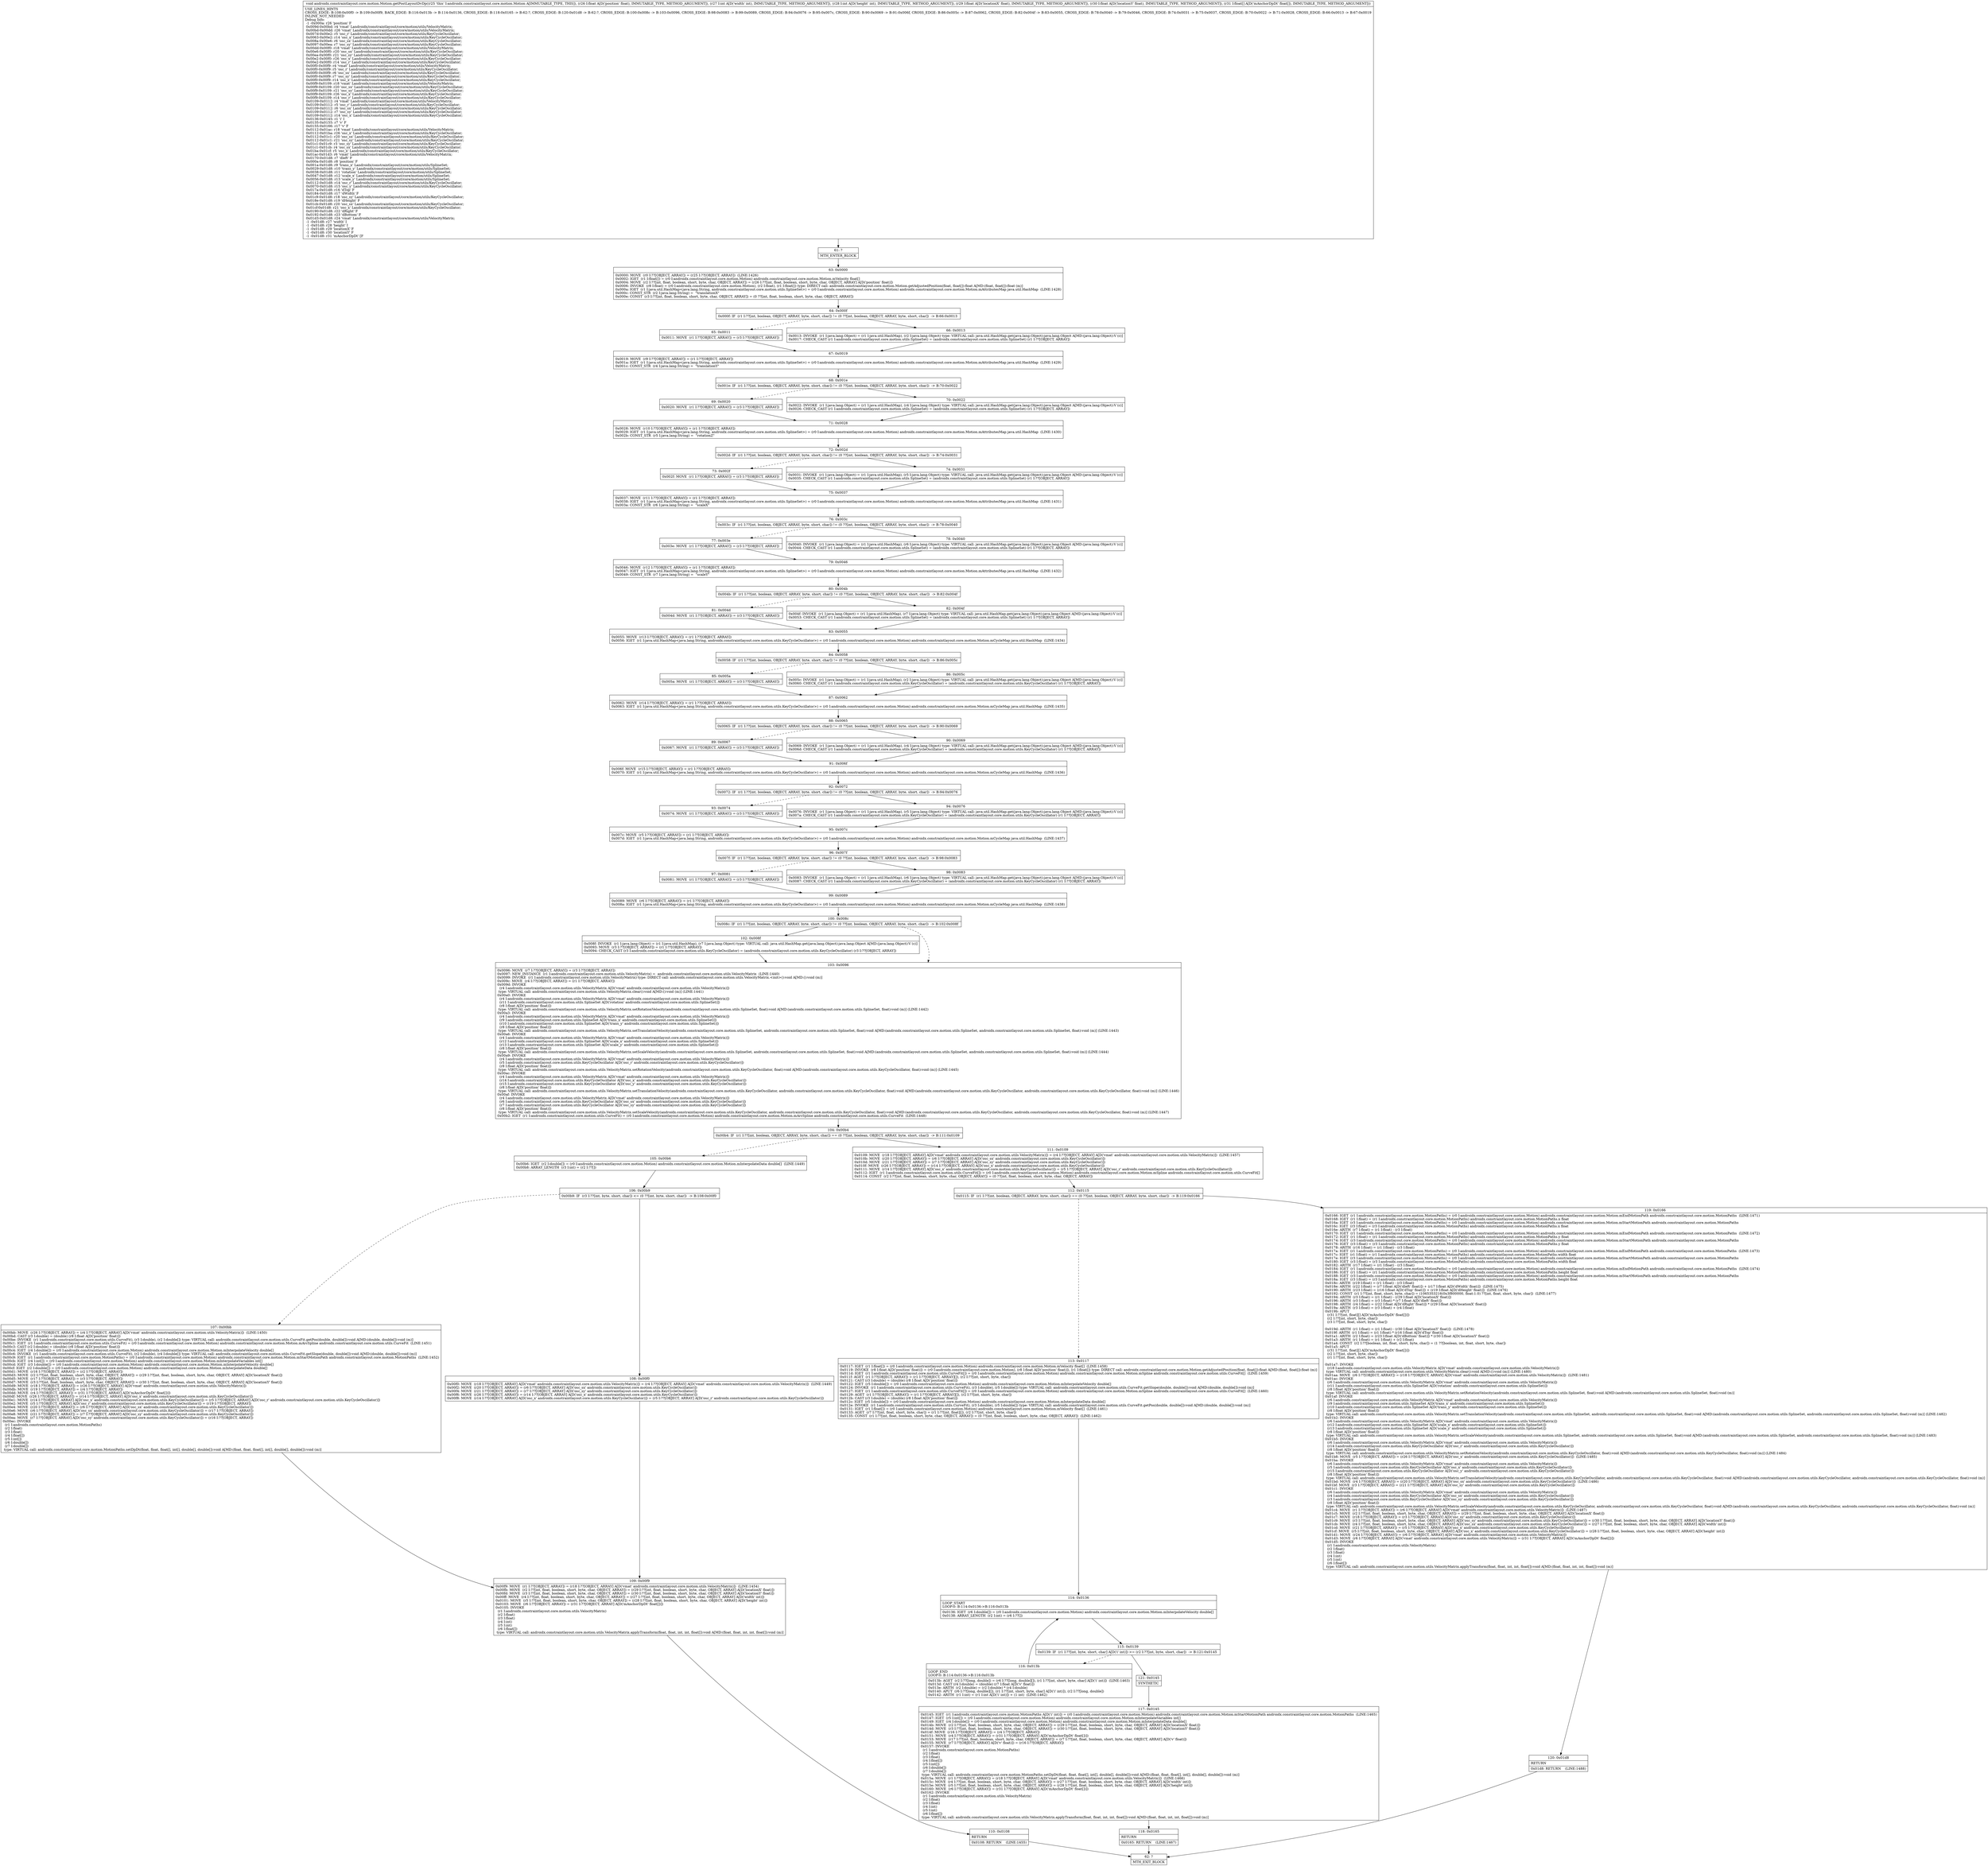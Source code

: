 digraph "CFG forandroidx.constraintlayout.core.motion.Motion.getPostLayoutDvDp(FIIFF[F)V" {
Node_61 [shape=record,label="{61\:\ ?|MTH_ENTER_BLOCK\l}"];
Node_63 [shape=record,label="{63\:\ 0x0000|0x0000: MOVE  (r0 I:??[OBJECT, ARRAY]) = (r25 I:??[OBJECT, ARRAY])  (LINE:1426)\l0x0002: IGET  (r1 I:float[]) = (r0 I:androidx.constraintlayout.core.motion.Motion) androidx.constraintlayout.core.motion.Motion.mVelocity float[] \l0x0004: MOVE  (r2 I:??[int, float, boolean, short, byte, char, OBJECT, ARRAY]) = (r26 I:??[int, float, boolean, short, byte, char, OBJECT, ARRAY] A[D('position' float)]) \l0x0006: INVOKE  (r8 I:float) = (r0 I:androidx.constraintlayout.core.motion.Motion), (r2 I:float), (r1 I:float[]) type: DIRECT call: androidx.constraintlayout.core.motion.Motion.getAdjustedPosition(float, float[]):float A[MD:(float, float[]):float (m)]\l0x000a: IGET  (r1 I:java.util.HashMap\<java.lang.String, androidx.constraintlayout.core.motion.utils.SplineSet\>) = (r0 I:androidx.constraintlayout.core.motion.Motion) androidx.constraintlayout.core.motion.Motion.mAttributesMap java.util.HashMap  (LINE:1428)\l0x000c: CONST_STR  (r2 I:java.lang.String) =  \"translationX\" \l0x000e: CONST  (r3 I:??[int, float, boolean, short, byte, char, OBJECT, ARRAY]) = (0 ??[int, float, boolean, short, byte, char, OBJECT, ARRAY]) \l}"];
Node_64 [shape=record,label="{64\:\ 0x000f|0x000f: IF  (r1 I:??[int, boolean, OBJECT, ARRAY, byte, short, char]) != (0 ??[int, boolean, OBJECT, ARRAY, byte, short, char])  \-\> B:66:0x0013 \l}"];
Node_65 [shape=record,label="{65\:\ 0x0011|0x0011: MOVE  (r1 I:??[OBJECT, ARRAY]) = (r3 I:??[OBJECT, ARRAY]) \l}"];
Node_67 [shape=record,label="{67\:\ 0x0019|0x0019: MOVE  (r9 I:??[OBJECT, ARRAY]) = (r1 I:??[OBJECT, ARRAY]) \l0x001a: IGET  (r1 I:java.util.HashMap\<java.lang.String, androidx.constraintlayout.core.motion.utils.SplineSet\>) = (r0 I:androidx.constraintlayout.core.motion.Motion) androidx.constraintlayout.core.motion.Motion.mAttributesMap java.util.HashMap  (LINE:1429)\l0x001c: CONST_STR  (r4 I:java.lang.String) =  \"translationY\" \l}"];
Node_68 [shape=record,label="{68\:\ 0x001e|0x001e: IF  (r1 I:??[int, boolean, OBJECT, ARRAY, byte, short, char]) != (0 ??[int, boolean, OBJECT, ARRAY, byte, short, char])  \-\> B:70:0x0022 \l}"];
Node_69 [shape=record,label="{69\:\ 0x0020|0x0020: MOVE  (r1 I:??[OBJECT, ARRAY]) = (r3 I:??[OBJECT, ARRAY]) \l}"];
Node_71 [shape=record,label="{71\:\ 0x0028|0x0028: MOVE  (r10 I:??[OBJECT, ARRAY]) = (r1 I:??[OBJECT, ARRAY]) \l0x0029: IGET  (r1 I:java.util.HashMap\<java.lang.String, androidx.constraintlayout.core.motion.utils.SplineSet\>) = (r0 I:androidx.constraintlayout.core.motion.Motion) androidx.constraintlayout.core.motion.Motion.mAttributesMap java.util.HashMap  (LINE:1430)\l0x002b: CONST_STR  (r5 I:java.lang.String) =  \"rotationZ\" \l}"];
Node_72 [shape=record,label="{72\:\ 0x002d|0x002d: IF  (r1 I:??[int, boolean, OBJECT, ARRAY, byte, short, char]) != (0 ??[int, boolean, OBJECT, ARRAY, byte, short, char])  \-\> B:74:0x0031 \l}"];
Node_73 [shape=record,label="{73\:\ 0x002f|0x002f: MOVE  (r1 I:??[OBJECT, ARRAY]) = (r3 I:??[OBJECT, ARRAY]) \l}"];
Node_75 [shape=record,label="{75\:\ 0x0037|0x0037: MOVE  (r11 I:??[OBJECT, ARRAY]) = (r1 I:??[OBJECT, ARRAY]) \l0x0038: IGET  (r1 I:java.util.HashMap\<java.lang.String, androidx.constraintlayout.core.motion.utils.SplineSet\>) = (r0 I:androidx.constraintlayout.core.motion.Motion) androidx.constraintlayout.core.motion.Motion.mAttributesMap java.util.HashMap  (LINE:1431)\l0x003a: CONST_STR  (r6 I:java.lang.String) =  \"scaleX\" \l}"];
Node_76 [shape=record,label="{76\:\ 0x003c|0x003c: IF  (r1 I:??[int, boolean, OBJECT, ARRAY, byte, short, char]) != (0 ??[int, boolean, OBJECT, ARRAY, byte, short, char])  \-\> B:78:0x0040 \l}"];
Node_77 [shape=record,label="{77\:\ 0x003e|0x003e: MOVE  (r1 I:??[OBJECT, ARRAY]) = (r3 I:??[OBJECT, ARRAY]) \l}"];
Node_79 [shape=record,label="{79\:\ 0x0046|0x0046: MOVE  (r12 I:??[OBJECT, ARRAY]) = (r1 I:??[OBJECT, ARRAY]) \l0x0047: IGET  (r1 I:java.util.HashMap\<java.lang.String, androidx.constraintlayout.core.motion.utils.SplineSet\>) = (r0 I:androidx.constraintlayout.core.motion.Motion) androidx.constraintlayout.core.motion.Motion.mAttributesMap java.util.HashMap  (LINE:1432)\l0x0049: CONST_STR  (r7 I:java.lang.String) =  \"scaleY\" \l}"];
Node_80 [shape=record,label="{80\:\ 0x004b|0x004b: IF  (r1 I:??[int, boolean, OBJECT, ARRAY, byte, short, char]) != (0 ??[int, boolean, OBJECT, ARRAY, byte, short, char])  \-\> B:82:0x004f \l}"];
Node_81 [shape=record,label="{81\:\ 0x004d|0x004d: MOVE  (r1 I:??[OBJECT, ARRAY]) = (r3 I:??[OBJECT, ARRAY]) \l}"];
Node_83 [shape=record,label="{83\:\ 0x0055|0x0055: MOVE  (r13 I:??[OBJECT, ARRAY]) = (r1 I:??[OBJECT, ARRAY]) \l0x0056: IGET  (r1 I:java.util.HashMap\<java.lang.String, androidx.constraintlayout.core.motion.utils.KeyCycleOscillator\>) = (r0 I:androidx.constraintlayout.core.motion.Motion) androidx.constraintlayout.core.motion.Motion.mCycleMap java.util.HashMap  (LINE:1434)\l}"];
Node_84 [shape=record,label="{84\:\ 0x0058|0x0058: IF  (r1 I:??[int, boolean, OBJECT, ARRAY, byte, short, char]) != (0 ??[int, boolean, OBJECT, ARRAY, byte, short, char])  \-\> B:86:0x005c \l}"];
Node_85 [shape=record,label="{85\:\ 0x005a|0x005a: MOVE  (r1 I:??[OBJECT, ARRAY]) = (r3 I:??[OBJECT, ARRAY]) \l}"];
Node_87 [shape=record,label="{87\:\ 0x0062|0x0062: MOVE  (r14 I:??[OBJECT, ARRAY]) = (r1 I:??[OBJECT, ARRAY]) \l0x0063: IGET  (r1 I:java.util.HashMap\<java.lang.String, androidx.constraintlayout.core.motion.utils.KeyCycleOscillator\>) = (r0 I:androidx.constraintlayout.core.motion.Motion) androidx.constraintlayout.core.motion.Motion.mCycleMap java.util.HashMap  (LINE:1435)\l}"];
Node_88 [shape=record,label="{88\:\ 0x0065|0x0065: IF  (r1 I:??[int, boolean, OBJECT, ARRAY, byte, short, char]) != (0 ??[int, boolean, OBJECT, ARRAY, byte, short, char])  \-\> B:90:0x0069 \l}"];
Node_89 [shape=record,label="{89\:\ 0x0067|0x0067: MOVE  (r1 I:??[OBJECT, ARRAY]) = (r3 I:??[OBJECT, ARRAY]) \l}"];
Node_91 [shape=record,label="{91\:\ 0x006f|0x006f: MOVE  (r15 I:??[OBJECT, ARRAY]) = (r1 I:??[OBJECT, ARRAY]) \l0x0070: IGET  (r1 I:java.util.HashMap\<java.lang.String, androidx.constraintlayout.core.motion.utils.KeyCycleOscillator\>) = (r0 I:androidx.constraintlayout.core.motion.Motion) androidx.constraintlayout.core.motion.Motion.mCycleMap java.util.HashMap  (LINE:1436)\l}"];
Node_92 [shape=record,label="{92\:\ 0x0072|0x0072: IF  (r1 I:??[int, boolean, OBJECT, ARRAY, byte, short, char]) != (0 ??[int, boolean, OBJECT, ARRAY, byte, short, char])  \-\> B:94:0x0076 \l}"];
Node_93 [shape=record,label="{93\:\ 0x0074|0x0074: MOVE  (r1 I:??[OBJECT, ARRAY]) = (r3 I:??[OBJECT, ARRAY]) \l}"];
Node_95 [shape=record,label="{95\:\ 0x007c|0x007c: MOVE  (r5 I:??[OBJECT, ARRAY]) = (r1 I:??[OBJECT, ARRAY]) \l0x007d: IGET  (r1 I:java.util.HashMap\<java.lang.String, androidx.constraintlayout.core.motion.utils.KeyCycleOscillator\>) = (r0 I:androidx.constraintlayout.core.motion.Motion) androidx.constraintlayout.core.motion.Motion.mCycleMap java.util.HashMap  (LINE:1437)\l}"];
Node_96 [shape=record,label="{96\:\ 0x007f|0x007f: IF  (r1 I:??[int, boolean, OBJECT, ARRAY, byte, short, char]) != (0 ??[int, boolean, OBJECT, ARRAY, byte, short, char])  \-\> B:98:0x0083 \l}"];
Node_97 [shape=record,label="{97\:\ 0x0081|0x0081: MOVE  (r1 I:??[OBJECT, ARRAY]) = (r3 I:??[OBJECT, ARRAY]) \l}"];
Node_99 [shape=record,label="{99\:\ 0x0089|0x0089: MOVE  (r6 I:??[OBJECT, ARRAY]) = (r1 I:??[OBJECT, ARRAY]) \l0x008a: IGET  (r1 I:java.util.HashMap\<java.lang.String, androidx.constraintlayout.core.motion.utils.KeyCycleOscillator\>) = (r0 I:androidx.constraintlayout.core.motion.Motion) androidx.constraintlayout.core.motion.Motion.mCycleMap java.util.HashMap  (LINE:1438)\l}"];
Node_100 [shape=record,label="{100\:\ 0x008c|0x008c: IF  (r1 I:??[int, boolean, OBJECT, ARRAY, byte, short, char]) != (0 ??[int, boolean, OBJECT, ARRAY, byte, short, char])  \-\> B:102:0x008f \l}"];
Node_102 [shape=record,label="{102\:\ 0x008f|0x008f: INVOKE  (r1 I:java.lang.Object) = (r1 I:java.util.HashMap), (r7 I:java.lang.Object) type: VIRTUAL call: java.util.HashMap.get(java.lang.Object):java.lang.Object A[MD:(java.lang.Object):V (c)]\l0x0093: MOVE  (r3 I:??[OBJECT, ARRAY]) = (r1 I:??[OBJECT, ARRAY]) \l0x0094: CHECK_CAST (r3 I:androidx.constraintlayout.core.motion.utils.KeyCycleOscillator) = (androidx.constraintlayout.core.motion.utils.KeyCycleOscillator) (r3 I:??[OBJECT, ARRAY]) \l}"];
Node_103 [shape=record,label="{103\:\ 0x0096|0x0096: MOVE  (r7 I:??[OBJECT, ARRAY]) = (r3 I:??[OBJECT, ARRAY]) \l0x0097: NEW_INSTANCE  (r1 I:androidx.constraintlayout.core.motion.utils.VelocityMatrix) =  androidx.constraintlayout.core.motion.utils.VelocityMatrix  (LINE:1440)\l0x0099: INVOKE  (r1 I:androidx.constraintlayout.core.motion.utils.VelocityMatrix) type: DIRECT call: androidx.constraintlayout.core.motion.utils.VelocityMatrix.\<init\>():void A[MD:():void (m)]\l0x009c: MOVE  (r4 I:??[OBJECT, ARRAY]) = (r1 I:??[OBJECT, ARRAY]) \l0x009d: INVOKE  \l  (r4 I:androidx.constraintlayout.core.motion.utils.VelocityMatrix A[D('vmat' androidx.constraintlayout.core.motion.utils.VelocityMatrix)])\l type: VIRTUAL call: androidx.constraintlayout.core.motion.utils.VelocityMatrix.clear():void A[MD:():void (m)] (LINE:1441)\l0x00a0: INVOKE  \l  (r4 I:androidx.constraintlayout.core.motion.utils.VelocityMatrix A[D('vmat' androidx.constraintlayout.core.motion.utils.VelocityMatrix)])\l  (r11 I:androidx.constraintlayout.core.motion.utils.SplineSet A[D('rotation' androidx.constraintlayout.core.motion.utils.SplineSet)])\l  (r8 I:float A[D('position' float)])\l type: VIRTUAL call: androidx.constraintlayout.core.motion.utils.VelocityMatrix.setRotationVelocity(androidx.constraintlayout.core.motion.utils.SplineSet, float):void A[MD:(androidx.constraintlayout.core.motion.utils.SplineSet, float):void (m)] (LINE:1442)\l0x00a3: INVOKE  \l  (r4 I:androidx.constraintlayout.core.motion.utils.VelocityMatrix A[D('vmat' androidx.constraintlayout.core.motion.utils.VelocityMatrix)])\l  (r9 I:androidx.constraintlayout.core.motion.utils.SplineSet A[D('trans_x' androidx.constraintlayout.core.motion.utils.SplineSet)])\l  (r10 I:androidx.constraintlayout.core.motion.utils.SplineSet A[D('trans_y' androidx.constraintlayout.core.motion.utils.SplineSet)])\l  (r8 I:float A[D('position' float)])\l type: VIRTUAL call: androidx.constraintlayout.core.motion.utils.VelocityMatrix.setTranslationVelocity(androidx.constraintlayout.core.motion.utils.SplineSet, androidx.constraintlayout.core.motion.utils.SplineSet, float):void A[MD:(androidx.constraintlayout.core.motion.utils.SplineSet, androidx.constraintlayout.core.motion.utils.SplineSet, float):void (m)] (LINE:1443)\l0x00a6: INVOKE  \l  (r4 I:androidx.constraintlayout.core.motion.utils.VelocityMatrix A[D('vmat' androidx.constraintlayout.core.motion.utils.VelocityMatrix)])\l  (r12 I:androidx.constraintlayout.core.motion.utils.SplineSet A[D('scale_x' androidx.constraintlayout.core.motion.utils.SplineSet)])\l  (r13 I:androidx.constraintlayout.core.motion.utils.SplineSet A[D('scale_y' androidx.constraintlayout.core.motion.utils.SplineSet)])\l  (r8 I:float A[D('position' float)])\l type: VIRTUAL call: androidx.constraintlayout.core.motion.utils.VelocityMatrix.setScaleVelocity(androidx.constraintlayout.core.motion.utils.SplineSet, androidx.constraintlayout.core.motion.utils.SplineSet, float):void A[MD:(androidx.constraintlayout.core.motion.utils.SplineSet, androidx.constraintlayout.core.motion.utils.SplineSet, float):void (m)] (LINE:1444)\l0x00a9: INVOKE  \l  (r4 I:androidx.constraintlayout.core.motion.utils.VelocityMatrix A[D('vmat' androidx.constraintlayout.core.motion.utils.VelocityMatrix)])\l  (r5 I:androidx.constraintlayout.core.motion.utils.KeyCycleOscillator A[D('osc_r' androidx.constraintlayout.core.motion.utils.KeyCycleOscillator)])\l  (r8 I:float A[D('position' float)])\l type: VIRTUAL call: androidx.constraintlayout.core.motion.utils.VelocityMatrix.setRotationVelocity(androidx.constraintlayout.core.motion.utils.KeyCycleOscillator, float):void A[MD:(androidx.constraintlayout.core.motion.utils.KeyCycleOscillator, float):void (m)] (LINE:1445)\l0x00ac: INVOKE  \l  (r4 I:androidx.constraintlayout.core.motion.utils.VelocityMatrix A[D('vmat' androidx.constraintlayout.core.motion.utils.VelocityMatrix)])\l  (r14 I:androidx.constraintlayout.core.motion.utils.KeyCycleOscillator A[D('osc_x' androidx.constraintlayout.core.motion.utils.KeyCycleOscillator)])\l  (r15 I:androidx.constraintlayout.core.motion.utils.KeyCycleOscillator A[D('osc_y' androidx.constraintlayout.core.motion.utils.KeyCycleOscillator)])\l  (r8 I:float A[D('position' float)])\l type: VIRTUAL call: androidx.constraintlayout.core.motion.utils.VelocityMatrix.setTranslationVelocity(androidx.constraintlayout.core.motion.utils.KeyCycleOscillator, androidx.constraintlayout.core.motion.utils.KeyCycleOscillator, float):void A[MD:(androidx.constraintlayout.core.motion.utils.KeyCycleOscillator, androidx.constraintlayout.core.motion.utils.KeyCycleOscillator, float):void (m)] (LINE:1446)\l0x00af: INVOKE  \l  (r4 I:androidx.constraintlayout.core.motion.utils.VelocityMatrix A[D('vmat' androidx.constraintlayout.core.motion.utils.VelocityMatrix)])\l  (r6 I:androidx.constraintlayout.core.motion.utils.KeyCycleOscillator A[D('osc_sx' androidx.constraintlayout.core.motion.utils.KeyCycleOscillator)])\l  (r7 I:androidx.constraintlayout.core.motion.utils.KeyCycleOscillator A[D('osc_sy' androidx.constraintlayout.core.motion.utils.KeyCycleOscillator)])\l  (r8 I:float A[D('position' float)])\l type: VIRTUAL call: androidx.constraintlayout.core.motion.utils.VelocityMatrix.setScaleVelocity(androidx.constraintlayout.core.motion.utils.KeyCycleOscillator, androidx.constraintlayout.core.motion.utils.KeyCycleOscillator, float):void A[MD:(androidx.constraintlayout.core.motion.utils.KeyCycleOscillator, androidx.constraintlayout.core.motion.utils.KeyCycleOscillator, float):void (m)] (LINE:1447)\l0x00b2: IGET  (r1 I:androidx.constraintlayout.core.motion.utils.CurveFit) = (r0 I:androidx.constraintlayout.core.motion.Motion) androidx.constraintlayout.core.motion.Motion.mArcSpline androidx.constraintlayout.core.motion.utils.CurveFit  (LINE:1448)\l}"];
Node_104 [shape=record,label="{104\:\ 0x00b4|0x00b4: IF  (r1 I:??[int, boolean, OBJECT, ARRAY, byte, short, char]) == (0 ??[int, boolean, OBJECT, ARRAY, byte, short, char])  \-\> B:111:0x0109 \l}"];
Node_105 [shape=record,label="{105\:\ 0x00b6|0x00b6: IGET  (r2 I:double[]) = (r0 I:androidx.constraintlayout.core.motion.Motion) androidx.constraintlayout.core.motion.Motion.mInterpolateData double[]  (LINE:1449)\l0x00b8: ARRAY_LENGTH  (r3 I:int) = (r2 I:??[]) \l}"];
Node_106 [shape=record,label="{106\:\ 0x00b9|0x00b9: IF  (r3 I:??[int, byte, short, char]) \<= (0 ??[int, byte, short, char])  \-\> B:108:0x00f0 \l}"];
Node_107 [shape=record,label="{107\:\ 0x00bb|0x00bb: MOVE  (r26 I:??[OBJECT, ARRAY]) = (r4 I:??[OBJECT, ARRAY] A[D('vmat' androidx.constraintlayout.core.motion.utils.VelocityMatrix)])  (LINE:1450)\l0x00bd: CAST (r3 I:double) = (double) (r8 I:float A[D('position' float)]) \l0x00be: INVOKE  (r1 I:androidx.constraintlayout.core.motion.utils.CurveFit), (r3 I:double), (r2 I:double[]) type: VIRTUAL call: androidx.constraintlayout.core.motion.utils.CurveFit.getPos(double, double[]):void A[MD:(double, double[]):void (m)]\l0x00c1: IGET  (r1 I:androidx.constraintlayout.core.motion.utils.CurveFit) = (r0 I:androidx.constraintlayout.core.motion.Motion) androidx.constraintlayout.core.motion.Motion.mArcSpline androidx.constraintlayout.core.motion.utils.CurveFit  (LINE:1451)\l0x00c3: CAST (r2 I:double) = (double) (r8 I:float A[D('position' float)]) \l0x00c4: IGET  (r4 I:double[]) = (r0 I:androidx.constraintlayout.core.motion.Motion) androidx.constraintlayout.core.motion.Motion.mInterpolateVelocity double[] \l0x00c6: INVOKE  (r1 I:androidx.constraintlayout.core.motion.utils.CurveFit), (r2 I:double), (r4 I:double[]) type: VIRTUAL call: androidx.constraintlayout.core.motion.utils.CurveFit.getSlope(double, double[]):void A[MD:(double, double[]):void (m)]\l0x00c9: IGET  (r1 I:androidx.constraintlayout.core.motion.MotionPaths) = (r0 I:androidx.constraintlayout.core.motion.Motion) androidx.constraintlayout.core.motion.Motion.mStartMotionPath androidx.constraintlayout.core.motion.MotionPaths  (LINE:1452)\l0x00cb: IGET  (r4 I:int[]) = (r0 I:androidx.constraintlayout.core.motion.Motion) androidx.constraintlayout.core.motion.Motion.mInterpolateVariables int[] \l0x00cd: IGET  (r3 I:double[]) = (r0 I:androidx.constraintlayout.core.motion.Motion) androidx.constraintlayout.core.motion.Motion.mInterpolateVelocity double[] \l0x00cf: IGET  (r2 I:double[]) = (r0 I:androidx.constraintlayout.core.motion.Motion) androidx.constraintlayout.core.motion.Motion.mInterpolateData double[] \l0x00d1: MOVE  (r16 I:??[OBJECT, ARRAY]) = (r2 I:??[OBJECT, ARRAY]) \l0x00d3: MOVE  (r2 I:??[int, float, boolean, short, byte, char, OBJECT, ARRAY]) = (r29 I:??[int, float, boolean, short, byte, char, OBJECT, ARRAY] A[D('locationX' float)]) \l0x00d5: MOVE  (r17 I:??[OBJECT, ARRAY]) = (r3 I:??[OBJECT, ARRAY]) \l0x00d7: MOVE  (r3 I:??[int, float, boolean, short, byte, char, OBJECT, ARRAY]) = (r30 I:??[int, float, boolean, short, byte, char, OBJECT, ARRAY] A[D('locationY' float)]) \l0x00d9: MOVE  (r18 I:??[OBJECT, ARRAY]) = (r26 I:??[OBJECT, ARRAY] A[D('vmat' androidx.constraintlayout.core.motion.utils.VelocityMatrix)]) \l0x00db: MOVE  (r19 I:??[OBJECT, ARRAY]) = (r4 I:??[OBJECT, ARRAY]) \l0x00dd: MOVE  (r4 I:??[OBJECT, ARRAY]) = (r31 I:??[OBJECT, ARRAY] A[D('mAnchorDpDt' float[])]) \l0x00df: MOVE  (r26 I:??[OBJECT, ARRAY]) = (r14 I:??[OBJECT, ARRAY] A[D('osc_x' androidx.constraintlayout.core.motion.utils.KeyCycleOscillator)]) \l0x00e1: MOVE  (r14 I:??[OBJECT, ARRAY] A[D('osc_x' androidx.constraintlayout.core.motion.utils.KeyCycleOscillator)]) = (r5 I:??[OBJECT, ARRAY] A[D('osc_r' androidx.constraintlayout.core.motion.utils.KeyCycleOscillator)]) \l0x00e2: MOVE  (r5 I:??[OBJECT, ARRAY] A[D('osc_r' androidx.constraintlayout.core.motion.utils.KeyCycleOscillator)]) = (r19 I:??[OBJECT, ARRAY]) \l0x00e4: MOVE  (r20 I:??[OBJECT, ARRAY]) = (r6 I:??[OBJECT, ARRAY] A[D('osc_sx' androidx.constraintlayout.core.motion.utils.KeyCycleOscillator)]) \l0x00e6: MOVE  (r6 I:??[OBJECT, ARRAY] A[D('osc_sx' androidx.constraintlayout.core.motion.utils.KeyCycleOscillator)]) = (r17 I:??[OBJECT, ARRAY]) \l0x00e8: MOVE  (r21 I:??[OBJECT, ARRAY]) = (r7 I:??[OBJECT, ARRAY] A[D('osc_sy' androidx.constraintlayout.core.motion.utils.KeyCycleOscillator)]) \l0x00ea: MOVE  (r7 I:??[OBJECT, ARRAY] A[D('osc_sy' androidx.constraintlayout.core.motion.utils.KeyCycleOscillator)]) = (r16 I:??[OBJECT, ARRAY]) \l0x00ec: INVOKE  \l  (r1 I:androidx.constraintlayout.core.motion.MotionPaths)\l  (r2 I:float)\l  (r3 I:float)\l  (r4 I:float[])\l  (r5 I:int[])\l  (r6 I:double[])\l  (r7 I:double[])\l type: VIRTUAL call: androidx.constraintlayout.core.motion.MotionPaths.setDpDt(float, float, float[], int[], double[], double[]):void A[MD:(float, float, float[], int[], double[], double[]):void (m)]\l}"];
Node_109 [shape=record,label="{109\:\ 0x00f9|0x00f9: MOVE  (r1 I:??[OBJECT, ARRAY]) = (r18 I:??[OBJECT, ARRAY] A[D('vmat' androidx.constraintlayout.core.motion.utils.VelocityMatrix)])  (LINE:1454)\l0x00fb: MOVE  (r2 I:??[int, float, boolean, short, byte, char, OBJECT, ARRAY]) = (r29 I:??[int, float, boolean, short, byte, char, OBJECT, ARRAY] A[D('locationX' float)]) \l0x00fd: MOVE  (r3 I:??[int, float, boolean, short, byte, char, OBJECT, ARRAY]) = (r30 I:??[int, float, boolean, short, byte, char, OBJECT, ARRAY] A[D('locationY' float)]) \l0x00ff: MOVE  (r4 I:??[int, float, boolean, short, byte, char, OBJECT, ARRAY]) = (r27 I:??[int, float, boolean, short, byte, char, OBJECT, ARRAY] A[D('width' int)]) \l0x0101: MOVE  (r5 I:??[int, float, boolean, short, byte, char, OBJECT, ARRAY]) = (r28 I:??[int, float, boolean, short, byte, char, OBJECT, ARRAY] A[D('height' int)]) \l0x0103: MOVE  (r6 I:??[OBJECT, ARRAY]) = (r31 I:??[OBJECT, ARRAY] A[D('mAnchorDpDt' float[])]) \l0x0105: INVOKE  \l  (r1 I:androidx.constraintlayout.core.motion.utils.VelocityMatrix)\l  (r2 I:float)\l  (r3 I:float)\l  (r4 I:int)\l  (r5 I:int)\l  (r6 I:float[])\l type: VIRTUAL call: androidx.constraintlayout.core.motion.utils.VelocityMatrix.applyTransform(float, float, int, int, float[]):void A[MD:(float, float, int, int, float[]):void (m)]\l}"];
Node_110 [shape=record,label="{110\:\ 0x0108|RETURN\l|0x0108: RETURN    (LINE:1455)\l}"];
Node_62 [shape=record,label="{62\:\ ?|MTH_EXIT_BLOCK\l}"];
Node_108 [shape=record,label="{108\:\ 0x00f0|0x00f0: MOVE  (r18 I:??[OBJECT, ARRAY] A[D('vmat' androidx.constraintlayout.core.motion.utils.VelocityMatrix)]) = (r4 I:??[OBJECT, ARRAY] A[D('vmat' androidx.constraintlayout.core.motion.utils.VelocityMatrix)])  (LINE:1449)\l0x00f2: MOVE  (r20 I:??[OBJECT, ARRAY]) = (r6 I:??[OBJECT, ARRAY] A[D('osc_sx' androidx.constraintlayout.core.motion.utils.KeyCycleOscillator)]) \l0x00f4: MOVE  (r21 I:??[OBJECT, ARRAY]) = (r7 I:??[OBJECT, ARRAY] A[D('osc_sy' androidx.constraintlayout.core.motion.utils.KeyCycleOscillator)]) \l0x00f6: MOVE  (r26 I:??[OBJECT, ARRAY]) = (r14 I:??[OBJECT, ARRAY] A[D('osc_x' androidx.constraintlayout.core.motion.utils.KeyCycleOscillator)]) \l0x00f8: MOVE  (r14 I:??[OBJECT, ARRAY] A[D('osc_x' androidx.constraintlayout.core.motion.utils.KeyCycleOscillator)]) = (r5 I:??[OBJECT, ARRAY] A[D('osc_r' androidx.constraintlayout.core.motion.utils.KeyCycleOscillator)]) \l}"];
Node_111 [shape=record,label="{111\:\ 0x0109|0x0109: MOVE  (r18 I:??[OBJECT, ARRAY] A[D('vmat' androidx.constraintlayout.core.motion.utils.VelocityMatrix)]) = (r4 I:??[OBJECT, ARRAY] A[D('vmat' androidx.constraintlayout.core.motion.utils.VelocityMatrix)])  (LINE:1457)\l0x010b: MOVE  (r20 I:??[OBJECT, ARRAY]) = (r6 I:??[OBJECT, ARRAY] A[D('osc_sx' androidx.constraintlayout.core.motion.utils.KeyCycleOscillator)]) \l0x010d: MOVE  (r21 I:??[OBJECT, ARRAY]) = (r7 I:??[OBJECT, ARRAY] A[D('osc_sy' androidx.constraintlayout.core.motion.utils.KeyCycleOscillator)]) \l0x010f: MOVE  (r26 I:??[OBJECT, ARRAY]) = (r14 I:??[OBJECT, ARRAY] A[D('osc_x' androidx.constraintlayout.core.motion.utils.KeyCycleOscillator)]) \l0x0111: MOVE  (r14 I:??[OBJECT, ARRAY] A[D('osc_x' androidx.constraintlayout.core.motion.utils.KeyCycleOscillator)]) = (r5 I:??[OBJECT, ARRAY] A[D('osc_r' androidx.constraintlayout.core.motion.utils.KeyCycleOscillator)]) \l0x0112: IGET  (r1 I:androidx.constraintlayout.core.motion.utils.CurveFit[]) = (r0 I:androidx.constraintlayout.core.motion.Motion) androidx.constraintlayout.core.motion.Motion.mSpline androidx.constraintlayout.core.motion.utils.CurveFit[] \l0x0114: CONST  (r2 I:??[int, float, boolean, short, byte, char, OBJECT, ARRAY]) = (0 ??[int, float, boolean, short, byte, char, OBJECT, ARRAY]) \l}"];
Node_112 [shape=record,label="{112\:\ 0x0115|0x0115: IF  (r1 I:??[int, boolean, OBJECT, ARRAY, byte, short, char]) == (0 ??[int, boolean, OBJECT, ARRAY, byte, short, char])  \-\> B:119:0x0166 \l}"];
Node_113 [shape=record,label="{113\:\ 0x0117|0x0117: IGET  (r1 I:float[]) = (r0 I:androidx.constraintlayout.core.motion.Motion) androidx.constraintlayout.core.motion.Motion.mVelocity float[]  (LINE:1458)\l0x0119: INVOKE  (r8 I:float A[D('position' float)]) = (r0 I:androidx.constraintlayout.core.motion.Motion), (r8 I:float A[D('position' float)]), (r1 I:float[]) type: DIRECT call: androidx.constraintlayout.core.motion.Motion.getAdjustedPosition(float, float[]):float A[MD:(float, float[]):float (m)]\l0x011d: IGET  (r1 I:androidx.constraintlayout.core.motion.utils.CurveFit[]) = (r0 I:androidx.constraintlayout.core.motion.Motion) androidx.constraintlayout.core.motion.Motion.mSpline androidx.constraintlayout.core.motion.utils.CurveFit[]  (LINE:1459)\l0x011f: AGET  (r1 I:??[OBJECT, ARRAY]) = (r1 I:??[OBJECT, ARRAY][]), (r2 I:??[int, short, byte, char]) \l0x0121: CAST (r3 I:double) = (double) (r8 I:float A[D('position' float)]) \l0x0122: IGET  (r5 I:double[]) = (r0 I:androidx.constraintlayout.core.motion.Motion) androidx.constraintlayout.core.motion.Motion.mInterpolateVelocity double[] \l0x0124: INVOKE  (r1 I:androidx.constraintlayout.core.motion.utils.CurveFit), (r3 I:double), (r5 I:double[]) type: VIRTUAL call: androidx.constraintlayout.core.motion.utils.CurveFit.getSlope(double, double[]):void A[MD:(double, double[]):void (m)]\l0x0127: IGET  (r1 I:androidx.constraintlayout.core.motion.utils.CurveFit[]) = (r0 I:androidx.constraintlayout.core.motion.Motion) androidx.constraintlayout.core.motion.Motion.mSpline androidx.constraintlayout.core.motion.utils.CurveFit[]  (LINE:1460)\l0x0129: AGET  (r1 I:??[OBJECT, ARRAY]) = (r1 I:??[OBJECT, ARRAY][]), (r2 I:??[int, short, byte, char]) \l0x012b: CAST (r3 I:double) = (double) (r8 I:float A[D('position' float)]) \l0x012c: IGET  (r5 I:double[]) = (r0 I:androidx.constraintlayout.core.motion.Motion) androidx.constraintlayout.core.motion.Motion.mInterpolateData double[] \l0x012e: INVOKE  (r1 I:androidx.constraintlayout.core.motion.utils.CurveFit), (r3 I:double), (r5 I:double[]) type: VIRTUAL call: androidx.constraintlayout.core.motion.utils.CurveFit.getPos(double, double[]):void A[MD:(double, double[]):void (m)]\l0x0131: IGET  (r1 I:float[]) = (r0 I:androidx.constraintlayout.core.motion.Motion) androidx.constraintlayout.core.motion.Motion.mVelocity float[]  (LINE:1461)\l0x0133: AGET  (r7 I:??[int, float, short, byte, char]) = (r1 I:??[int, float][]), (r2 I:??[int, short, byte, char]) \l0x0135: CONST  (r1 I:??[int, float, boolean, short, byte, char, OBJECT, ARRAY]) = (0 ??[int, float, boolean, short, byte, char, OBJECT, ARRAY])  (LINE:1462)\l}"];
Node_114 [shape=record,label="{114\:\ 0x0136|LOOP_START\lLOOP:0: B:114:0x0136\-\>B:116:0x013b\l|0x0136: IGET  (r6 I:double[]) = (r0 I:androidx.constraintlayout.core.motion.Motion) androidx.constraintlayout.core.motion.Motion.mInterpolateVelocity double[] \l0x0138: ARRAY_LENGTH  (r2 I:int) = (r6 I:??[]) \l}"];
Node_115 [shape=record,label="{115\:\ 0x0139|0x0139: IF  (r1 I:??[int, byte, short, char] A[D('i' int)]) \>= (r2 I:??[int, byte, short, char])  \-\> B:121:0x0145 \l}"];
Node_116 [shape=record,label="{116\:\ 0x013b|LOOP_END\lLOOP:0: B:114:0x0136\-\>B:116:0x013b\l|0x013b: AGET  (r2 I:??[long, double]) = (r6 I:??[long, double][]), (r1 I:??[int, short, byte, char] A[D('i' int)])  (LINE:1463)\l0x013d: CAST (r4 I:double) = (double) (r7 I:float A[D('v' float)]) \l0x013e: ARITH  (r2 I:double) = (r2 I:double) * (r4 I:double) \l0x0140: APUT  (r6 I:??[long, double][]), (r1 I:??[int, short, byte, char] A[D('i' int)]), (r2 I:??[long, double]) \l0x0142: ARITH  (r1 I:int) = (r1 I:int A[D('i' int)]) + (1 int)  (LINE:1462)\l}"];
Node_121 [shape=record,label="{121\:\ 0x0145|SYNTHETIC\l}"];
Node_117 [shape=record,label="{117\:\ 0x0145|0x0145: IGET  (r1 I:androidx.constraintlayout.core.motion.MotionPaths A[D('i' int)]) = (r0 I:androidx.constraintlayout.core.motion.Motion) androidx.constraintlayout.core.motion.Motion.mStartMotionPath androidx.constraintlayout.core.motion.MotionPaths  (LINE:1465)\l0x0147: IGET  (r5 I:int[]) = (r0 I:androidx.constraintlayout.core.motion.Motion) androidx.constraintlayout.core.motion.Motion.mInterpolateVariables int[] \l0x0149: IGET  (r4 I:double[]) = (r0 I:androidx.constraintlayout.core.motion.Motion) androidx.constraintlayout.core.motion.Motion.mInterpolateData double[] \l0x014b: MOVE  (r2 I:??[int, float, boolean, short, byte, char, OBJECT, ARRAY]) = (r29 I:??[int, float, boolean, short, byte, char, OBJECT, ARRAY] A[D('locationX' float)]) \l0x014d: MOVE  (r3 I:??[int, float, boolean, short, byte, char, OBJECT, ARRAY]) = (r30 I:??[int, float, boolean, short, byte, char, OBJECT, ARRAY] A[D('locationY' float)]) \l0x014f: MOVE  (r16 I:??[OBJECT, ARRAY]) = (r4 I:??[OBJECT, ARRAY]) \l0x0151: MOVE  (r4 I:??[OBJECT, ARRAY]) = (r31 I:??[OBJECT, ARRAY] A[D('mAnchorDpDt' float[])]) \l0x0153: MOVE  (r17 I:??[int, float, boolean, short, byte, char, OBJECT, ARRAY]) = (r7 I:??[int, float, boolean, short, byte, char, OBJECT, ARRAY] A[D('v' float)]) \l0x0155: MOVE  (r7 I:??[OBJECT, ARRAY] A[D('v' float)]) = (r16 I:??[OBJECT, ARRAY]) \l0x0157: INVOKE  \l  (r1 I:androidx.constraintlayout.core.motion.MotionPaths)\l  (r2 I:float)\l  (r3 I:float)\l  (r4 I:float[])\l  (r5 I:int[])\l  (r6 I:double[])\l  (r7 I:double[])\l type: VIRTUAL call: androidx.constraintlayout.core.motion.MotionPaths.setDpDt(float, float, float[], int[], double[], double[]):void A[MD:(float, float, float[], int[], double[], double[]):void (m)]\l0x015a: MOVE  (r1 I:??[OBJECT, ARRAY]) = (r18 I:??[OBJECT, ARRAY] A[D('vmat' androidx.constraintlayout.core.motion.utils.VelocityMatrix)])  (LINE:1466)\l0x015c: MOVE  (r4 I:??[int, float, boolean, short, byte, char, OBJECT, ARRAY]) = (r27 I:??[int, float, boolean, short, byte, char, OBJECT, ARRAY] A[D('width' int)]) \l0x015e: MOVE  (r5 I:??[int, float, boolean, short, byte, char, OBJECT, ARRAY]) = (r28 I:??[int, float, boolean, short, byte, char, OBJECT, ARRAY] A[D('height' int)]) \l0x0160: MOVE  (r6 I:??[OBJECT, ARRAY]) = (r31 I:??[OBJECT, ARRAY] A[D('mAnchorDpDt' float[])]) \l0x0162: INVOKE  \l  (r1 I:androidx.constraintlayout.core.motion.utils.VelocityMatrix)\l  (r2 I:float)\l  (r3 I:float)\l  (r4 I:int)\l  (r5 I:int)\l  (r6 I:float[])\l type: VIRTUAL call: androidx.constraintlayout.core.motion.utils.VelocityMatrix.applyTransform(float, float, int, int, float[]):void A[MD:(float, float, int, int, float[]):void (m)]\l}"];
Node_118 [shape=record,label="{118\:\ 0x0165|RETURN\l|0x0165: RETURN    (LINE:1467)\l}"];
Node_119 [shape=record,label="{119\:\ 0x0166|0x0166: IGET  (r1 I:androidx.constraintlayout.core.motion.MotionPaths) = (r0 I:androidx.constraintlayout.core.motion.Motion) androidx.constraintlayout.core.motion.Motion.mEndMotionPath androidx.constraintlayout.core.motion.MotionPaths  (LINE:1471)\l0x0168: IGET  (r1 I:float) = (r1 I:androidx.constraintlayout.core.motion.MotionPaths) androidx.constraintlayout.core.motion.MotionPaths.x float \l0x016a: IGET  (r3 I:androidx.constraintlayout.core.motion.MotionPaths) = (r0 I:androidx.constraintlayout.core.motion.Motion) androidx.constraintlayout.core.motion.Motion.mStartMotionPath androidx.constraintlayout.core.motion.MotionPaths \l0x016c: IGET  (r3 I:float) = (r3 I:androidx.constraintlayout.core.motion.MotionPaths) androidx.constraintlayout.core.motion.MotionPaths.x float \l0x016e: ARITH  (r7 I:float) = (r1 I:float) \- (r3 I:float) \l0x0170: IGET  (r1 I:androidx.constraintlayout.core.motion.MotionPaths) = (r0 I:androidx.constraintlayout.core.motion.Motion) androidx.constraintlayout.core.motion.Motion.mEndMotionPath androidx.constraintlayout.core.motion.MotionPaths  (LINE:1472)\l0x0172: IGET  (r1 I:float) = (r1 I:androidx.constraintlayout.core.motion.MotionPaths) androidx.constraintlayout.core.motion.MotionPaths.y float \l0x0174: IGET  (r3 I:androidx.constraintlayout.core.motion.MotionPaths) = (r0 I:androidx.constraintlayout.core.motion.Motion) androidx.constraintlayout.core.motion.Motion.mStartMotionPath androidx.constraintlayout.core.motion.MotionPaths \l0x0176: IGET  (r3 I:float) = (r3 I:androidx.constraintlayout.core.motion.MotionPaths) androidx.constraintlayout.core.motion.MotionPaths.y float \l0x0178: ARITH  (r16 I:float) = (r1 I:float) \- (r3 I:float) \l0x017a: IGET  (r1 I:androidx.constraintlayout.core.motion.MotionPaths) = (r0 I:androidx.constraintlayout.core.motion.Motion) androidx.constraintlayout.core.motion.Motion.mEndMotionPath androidx.constraintlayout.core.motion.MotionPaths  (LINE:1473)\l0x017c: IGET  (r1 I:float) = (r1 I:androidx.constraintlayout.core.motion.MotionPaths) androidx.constraintlayout.core.motion.MotionPaths.width float \l0x017e: IGET  (r3 I:androidx.constraintlayout.core.motion.MotionPaths) = (r0 I:androidx.constraintlayout.core.motion.Motion) androidx.constraintlayout.core.motion.Motion.mStartMotionPath androidx.constraintlayout.core.motion.MotionPaths \l0x0180: IGET  (r3 I:float) = (r3 I:androidx.constraintlayout.core.motion.MotionPaths) androidx.constraintlayout.core.motion.MotionPaths.width float \l0x0182: ARITH  (r17 I:float) = (r1 I:float) \- (r3 I:float) \l0x0184: IGET  (r1 I:androidx.constraintlayout.core.motion.MotionPaths) = (r0 I:androidx.constraintlayout.core.motion.Motion) androidx.constraintlayout.core.motion.Motion.mEndMotionPath androidx.constraintlayout.core.motion.MotionPaths  (LINE:1474)\l0x0186: IGET  (r1 I:float) = (r1 I:androidx.constraintlayout.core.motion.MotionPaths) androidx.constraintlayout.core.motion.MotionPaths.height float \l0x0188: IGET  (r3 I:androidx.constraintlayout.core.motion.MotionPaths) = (r0 I:androidx.constraintlayout.core.motion.Motion) androidx.constraintlayout.core.motion.Motion.mStartMotionPath androidx.constraintlayout.core.motion.MotionPaths \l0x018a: IGET  (r3 I:float) = (r3 I:androidx.constraintlayout.core.motion.MotionPaths) androidx.constraintlayout.core.motion.MotionPaths.height float \l0x018c: ARITH  (r19 I:float) = (r1 I:float) \- (r3 I:float) \l0x018e: ARITH  (r22 I:float) = (r7 I:float A[D('dleft' float)]) + (r17 I:float A[D('dWidth' float)])  (LINE:1475)\l0x0190: ARITH  (r23 I:float) = (r16 I:float A[D('dTop' float)]) + (r19 I:float A[D('dHeight' float)])  (LINE:1476)\l0x0192: CONST  (r1 I:??[int, float, short, byte, char]) = (1065353216(0x3f800000, float:1.0) ??[int, float, short, byte, char])  (LINE:1477)\l0x0194: ARITH  (r3 I:float) = (r1 I:float) \- (r29 I:float A[D('locationX' float)]) \l0x0196: ARITH  (r3 I:float) = (r3 I:float) * (r7 I:float A[D('dleft' float)]) \l0x0198: ARITH  (r4 I:float) = (r22 I:float A[D('dRight' float)]) * (r29 I:float A[D('locationX' float)]) \l0x019a: ARITH  (r3 I:float) = (r3 I:float) + (r4 I:float) \l0x019b: APUT  \l  (r31 I:??[int, float][] A[D('mAnchorDpDt' float[])])\l  (r2 I:??[int, short, byte, char])\l  (r3 I:??[int, float, short, byte, char])\l \l0x019d: ARITH  (r1 I:float) = (r1 I:float) \- (r30 I:float A[D('locationY' float)])  (LINE:1478)\l0x019f: ARITH  (r1 I:float) = (r1 I:float) * (r16 I:float A[D('dTop' float)]) \l0x01a1: ARITH  (r2 I:float) = (r23 I:float A[D('dBottom' float)]) * (r30 I:float A[D('locationY' float)]) \l0x01a3: ARITH  (r1 I:float) = (r1 I:float) + (r2 I:float) \l0x01a4: CONST  (r2 I:??[boolean, int, float, short, byte, char]) = (1 ??[boolean, int, float, short, byte, char]) \l0x01a5: APUT  \l  (r31 I:??[int, float][] A[D('mAnchorDpDt' float[])])\l  (r2 I:??[int, short, byte, char])\l  (r1 I:??[int, float, short, byte, char])\l \l0x01a7: INVOKE  \l  (r18 I:androidx.constraintlayout.core.motion.utils.VelocityMatrix A[D('vmat' androidx.constraintlayout.core.motion.utils.VelocityMatrix)])\l type: VIRTUAL call: androidx.constraintlayout.core.motion.utils.VelocityMatrix.clear():void A[MD:():void (m)] (LINE:1480)\l0x01aa: MOVE  (r6 I:??[OBJECT, ARRAY]) = (r18 I:??[OBJECT, ARRAY] A[D('vmat' androidx.constraintlayout.core.motion.utils.VelocityMatrix)])  (LINE:1481)\l0x01ac: INVOKE  \l  (r6 I:androidx.constraintlayout.core.motion.utils.VelocityMatrix A[D('vmat' androidx.constraintlayout.core.motion.utils.VelocityMatrix)])\l  (r11 I:androidx.constraintlayout.core.motion.utils.SplineSet A[D('rotation' androidx.constraintlayout.core.motion.utils.SplineSet)])\l  (r8 I:float A[D('position' float)])\l type: VIRTUAL call: androidx.constraintlayout.core.motion.utils.VelocityMatrix.setRotationVelocity(androidx.constraintlayout.core.motion.utils.SplineSet, float):void A[MD:(androidx.constraintlayout.core.motion.utils.SplineSet, float):void (m)]\l0x01af: INVOKE  \l  (r6 I:androidx.constraintlayout.core.motion.utils.VelocityMatrix A[D('vmat' androidx.constraintlayout.core.motion.utils.VelocityMatrix)])\l  (r9 I:androidx.constraintlayout.core.motion.utils.SplineSet A[D('trans_x' androidx.constraintlayout.core.motion.utils.SplineSet)])\l  (r10 I:androidx.constraintlayout.core.motion.utils.SplineSet A[D('trans_y' androidx.constraintlayout.core.motion.utils.SplineSet)])\l  (r8 I:float A[D('position' float)])\l type: VIRTUAL call: androidx.constraintlayout.core.motion.utils.VelocityMatrix.setTranslationVelocity(androidx.constraintlayout.core.motion.utils.SplineSet, androidx.constraintlayout.core.motion.utils.SplineSet, float):void A[MD:(androidx.constraintlayout.core.motion.utils.SplineSet, androidx.constraintlayout.core.motion.utils.SplineSet, float):void (m)] (LINE:1482)\l0x01b2: INVOKE  \l  (r6 I:androidx.constraintlayout.core.motion.utils.VelocityMatrix A[D('vmat' androidx.constraintlayout.core.motion.utils.VelocityMatrix)])\l  (r12 I:androidx.constraintlayout.core.motion.utils.SplineSet A[D('scale_x' androidx.constraintlayout.core.motion.utils.SplineSet)])\l  (r13 I:androidx.constraintlayout.core.motion.utils.SplineSet A[D('scale_y' androidx.constraintlayout.core.motion.utils.SplineSet)])\l  (r8 I:float A[D('position' float)])\l type: VIRTUAL call: androidx.constraintlayout.core.motion.utils.VelocityMatrix.setScaleVelocity(androidx.constraintlayout.core.motion.utils.SplineSet, androidx.constraintlayout.core.motion.utils.SplineSet, float):void A[MD:(androidx.constraintlayout.core.motion.utils.SplineSet, androidx.constraintlayout.core.motion.utils.SplineSet, float):void (m)] (LINE:1483)\l0x01b5: INVOKE  \l  (r6 I:androidx.constraintlayout.core.motion.utils.VelocityMatrix A[D('vmat' androidx.constraintlayout.core.motion.utils.VelocityMatrix)])\l  (r14 I:androidx.constraintlayout.core.motion.utils.KeyCycleOscillator A[D('osc_r' androidx.constraintlayout.core.motion.utils.KeyCycleOscillator)])\l  (r8 I:float A[D('position' float)])\l type: VIRTUAL call: androidx.constraintlayout.core.motion.utils.VelocityMatrix.setRotationVelocity(androidx.constraintlayout.core.motion.utils.KeyCycleOscillator, float):void A[MD:(androidx.constraintlayout.core.motion.utils.KeyCycleOscillator, float):void (m)] (LINE:1484)\l0x01b8: MOVE  (r5 I:??[OBJECT, ARRAY]) = (r26 I:??[OBJECT, ARRAY] A[D('osc_x' androidx.constraintlayout.core.motion.utils.KeyCycleOscillator)])  (LINE:1485)\l0x01ba: INVOKE  \l  (r6 I:androidx.constraintlayout.core.motion.utils.VelocityMatrix A[D('vmat' androidx.constraintlayout.core.motion.utils.VelocityMatrix)])\l  (r5 I:androidx.constraintlayout.core.motion.utils.KeyCycleOscillator A[D('osc_x' androidx.constraintlayout.core.motion.utils.KeyCycleOscillator)])\l  (r15 I:androidx.constraintlayout.core.motion.utils.KeyCycleOscillator A[D('osc_y' androidx.constraintlayout.core.motion.utils.KeyCycleOscillator)])\l  (r8 I:float A[D('position' float)])\l type: VIRTUAL call: androidx.constraintlayout.core.motion.utils.VelocityMatrix.setTranslationVelocity(androidx.constraintlayout.core.motion.utils.KeyCycleOscillator, androidx.constraintlayout.core.motion.utils.KeyCycleOscillator, float):void A[MD:(androidx.constraintlayout.core.motion.utils.KeyCycleOscillator, androidx.constraintlayout.core.motion.utils.KeyCycleOscillator, float):void (m)]\l0x01bd: MOVE  (r4 I:??[OBJECT, ARRAY]) = (r20 I:??[OBJECT, ARRAY] A[D('osc_sx' androidx.constraintlayout.core.motion.utils.KeyCycleOscillator)])  (LINE:1486)\l0x01bf: MOVE  (r3 I:??[OBJECT, ARRAY]) = (r21 I:??[OBJECT, ARRAY] A[D('osc_sy' androidx.constraintlayout.core.motion.utils.KeyCycleOscillator)]) \l0x01c1: INVOKE  \l  (r6 I:androidx.constraintlayout.core.motion.utils.VelocityMatrix A[D('vmat' androidx.constraintlayout.core.motion.utils.VelocityMatrix)])\l  (r4 I:androidx.constraintlayout.core.motion.utils.KeyCycleOscillator A[D('osc_sx' androidx.constraintlayout.core.motion.utils.KeyCycleOscillator)])\l  (r3 I:androidx.constraintlayout.core.motion.utils.KeyCycleOscillator A[D('osc_sy' androidx.constraintlayout.core.motion.utils.KeyCycleOscillator)])\l  (r8 I:float A[D('position' float)])\l type: VIRTUAL call: androidx.constraintlayout.core.motion.utils.VelocityMatrix.setScaleVelocity(androidx.constraintlayout.core.motion.utils.KeyCycleOscillator, androidx.constraintlayout.core.motion.utils.KeyCycleOscillator, float):void A[MD:(androidx.constraintlayout.core.motion.utils.KeyCycleOscillator, androidx.constraintlayout.core.motion.utils.KeyCycleOscillator, float):void (m)]\l0x01c4: MOVE  (r1 I:??[OBJECT, ARRAY]) = (r6 I:??[OBJECT, ARRAY] A[D('vmat' androidx.constraintlayout.core.motion.utils.VelocityMatrix)])  (LINE:1487)\l0x01c5: MOVE  (r2 I:??[int, float, boolean, short, byte, char, OBJECT, ARRAY]) = (r29 I:??[int, float, boolean, short, byte, char, OBJECT, ARRAY] A[D('locationX' float)]) \l0x01c7: MOVE  (r18 I:??[OBJECT, ARRAY]) = (r3 I:??[OBJECT, ARRAY] A[D('osc_sy' androidx.constraintlayout.core.motion.utils.KeyCycleOscillator)]) \l0x01c9: MOVE  (r3 I:??[int, float, boolean, short, byte, char, OBJECT, ARRAY] A[D('osc_sy' androidx.constraintlayout.core.motion.utils.KeyCycleOscillator)]) = (r30 I:??[int, float, boolean, short, byte, char, OBJECT, ARRAY] A[D('locationY' float)]) \l0x01cb: MOVE  (r4 I:??[int, float, boolean, short, byte, char, OBJECT, ARRAY] A[D('osc_sx' androidx.constraintlayout.core.motion.utils.KeyCycleOscillator)]) = (r27 I:??[int, float, boolean, short, byte, char, OBJECT, ARRAY] A[D('width' int)]) \l0x01cd: MOVE  (r21 I:??[OBJECT, ARRAY]) = (r5 I:??[OBJECT, ARRAY] A[D('osc_x' androidx.constraintlayout.core.motion.utils.KeyCycleOscillator)]) \l0x01cf: MOVE  (r5 I:??[int, float, boolean, short, byte, char, OBJECT, ARRAY] A[D('osc_x' androidx.constraintlayout.core.motion.utils.KeyCycleOscillator)]) = (r28 I:??[int, float, boolean, short, byte, char, OBJECT, ARRAY] A[D('height' int)]) \l0x01d1: MOVE  (r24 I:??[OBJECT, ARRAY]) = (r6 I:??[OBJECT, ARRAY] A[D('vmat' androidx.constraintlayout.core.motion.utils.VelocityMatrix)]) \l0x01d3: MOVE  (r6 I:??[OBJECT, ARRAY] A[D('vmat' androidx.constraintlayout.core.motion.utils.VelocityMatrix)]) = (r31 I:??[OBJECT, ARRAY] A[D('mAnchorDpDt' float[])]) \l0x01d5: INVOKE  \l  (r1 I:androidx.constraintlayout.core.motion.utils.VelocityMatrix)\l  (r2 I:float)\l  (r3 I:float)\l  (r4 I:int)\l  (r5 I:int)\l  (r6 I:float[])\l type: VIRTUAL call: androidx.constraintlayout.core.motion.utils.VelocityMatrix.applyTransform(float, float, int, int, float[]):void A[MD:(float, float, int, int, float[]):void (m)]\l}"];
Node_120 [shape=record,label="{120\:\ 0x01d8|RETURN\l|0x01d8: RETURN    (LINE:1488)\l}"];
Node_98 [shape=record,label="{98\:\ 0x0083|0x0083: INVOKE  (r1 I:java.lang.Object) = (r1 I:java.util.HashMap), (r6 I:java.lang.Object) type: VIRTUAL call: java.util.HashMap.get(java.lang.Object):java.lang.Object A[MD:(java.lang.Object):V (c)]\l0x0087: CHECK_CAST (r1 I:androidx.constraintlayout.core.motion.utils.KeyCycleOscillator) = (androidx.constraintlayout.core.motion.utils.KeyCycleOscillator) (r1 I:??[OBJECT, ARRAY]) \l}"];
Node_94 [shape=record,label="{94\:\ 0x0076|0x0076: INVOKE  (r1 I:java.lang.Object) = (r1 I:java.util.HashMap), (r5 I:java.lang.Object) type: VIRTUAL call: java.util.HashMap.get(java.lang.Object):java.lang.Object A[MD:(java.lang.Object):V (c)]\l0x007a: CHECK_CAST (r1 I:androidx.constraintlayout.core.motion.utils.KeyCycleOscillator) = (androidx.constraintlayout.core.motion.utils.KeyCycleOscillator) (r1 I:??[OBJECT, ARRAY]) \l}"];
Node_90 [shape=record,label="{90\:\ 0x0069|0x0069: INVOKE  (r1 I:java.lang.Object) = (r1 I:java.util.HashMap), (r4 I:java.lang.Object) type: VIRTUAL call: java.util.HashMap.get(java.lang.Object):java.lang.Object A[MD:(java.lang.Object):V (c)]\l0x006d: CHECK_CAST (r1 I:androidx.constraintlayout.core.motion.utils.KeyCycleOscillator) = (androidx.constraintlayout.core.motion.utils.KeyCycleOscillator) (r1 I:??[OBJECT, ARRAY]) \l}"];
Node_86 [shape=record,label="{86\:\ 0x005c|0x005c: INVOKE  (r1 I:java.lang.Object) = (r1 I:java.util.HashMap), (r2 I:java.lang.Object) type: VIRTUAL call: java.util.HashMap.get(java.lang.Object):java.lang.Object A[MD:(java.lang.Object):V (c)]\l0x0060: CHECK_CAST (r1 I:androidx.constraintlayout.core.motion.utils.KeyCycleOscillator) = (androidx.constraintlayout.core.motion.utils.KeyCycleOscillator) (r1 I:??[OBJECT, ARRAY]) \l}"];
Node_82 [shape=record,label="{82\:\ 0x004f|0x004f: INVOKE  (r1 I:java.lang.Object) = (r1 I:java.util.HashMap), (r7 I:java.lang.Object) type: VIRTUAL call: java.util.HashMap.get(java.lang.Object):java.lang.Object A[MD:(java.lang.Object):V (c)]\l0x0053: CHECK_CAST (r1 I:androidx.constraintlayout.core.motion.utils.SplineSet) = (androidx.constraintlayout.core.motion.utils.SplineSet) (r1 I:??[OBJECT, ARRAY]) \l}"];
Node_78 [shape=record,label="{78\:\ 0x0040|0x0040: INVOKE  (r1 I:java.lang.Object) = (r1 I:java.util.HashMap), (r6 I:java.lang.Object) type: VIRTUAL call: java.util.HashMap.get(java.lang.Object):java.lang.Object A[MD:(java.lang.Object):V (c)]\l0x0044: CHECK_CAST (r1 I:androidx.constraintlayout.core.motion.utils.SplineSet) = (androidx.constraintlayout.core.motion.utils.SplineSet) (r1 I:??[OBJECT, ARRAY]) \l}"];
Node_74 [shape=record,label="{74\:\ 0x0031|0x0031: INVOKE  (r1 I:java.lang.Object) = (r1 I:java.util.HashMap), (r5 I:java.lang.Object) type: VIRTUAL call: java.util.HashMap.get(java.lang.Object):java.lang.Object A[MD:(java.lang.Object):V (c)]\l0x0035: CHECK_CAST (r1 I:androidx.constraintlayout.core.motion.utils.SplineSet) = (androidx.constraintlayout.core.motion.utils.SplineSet) (r1 I:??[OBJECT, ARRAY]) \l}"];
Node_70 [shape=record,label="{70\:\ 0x0022|0x0022: INVOKE  (r1 I:java.lang.Object) = (r1 I:java.util.HashMap), (r4 I:java.lang.Object) type: VIRTUAL call: java.util.HashMap.get(java.lang.Object):java.lang.Object A[MD:(java.lang.Object):V (c)]\l0x0026: CHECK_CAST (r1 I:androidx.constraintlayout.core.motion.utils.SplineSet) = (androidx.constraintlayout.core.motion.utils.SplineSet) (r1 I:??[OBJECT, ARRAY]) \l}"];
Node_66 [shape=record,label="{66\:\ 0x0013|0x0013: INVOKE  (r1 I:java.lang.Object) = (r1 I:java.util.HashMap), (r2 I:java.lang.Object) type: VIRTUAL call: java.util.HashMap.get(java.lang.Object):java.lang.Object A[MD:(java.lang.Object):V (c)]\l0x0017: CHECK_CAST (r1 I:androidx.constraintlayout.core.motion.utils.SplineSet) = (androidx.constraintlayout.core.motion.utils.SplineSet) (r1 I:??[OBJECT, ARRAY]) \l}"];
MethodNode[shape=record,label="{void androidx.constraintlayout.core.motion.Motion.getPostLayoutDvDp((r25 'this' I:androidx.constraintlayout.core.motion.Motion A[IMMUTABLE_TYPE, THIS]), (r26 I:float A[D('position' float), IMMUTABLE_TYPE, METHOD_ARGUMENT]), (r27 I:int A[D('width' int), IMMUTABLE_TYPE, METHOD_ARGUMENT]), (r28 I:int A[D('height' int), IMMUTABLE_TYPE, METHOD_ARGUMENT]), (r29 I:float A[D('locationX' float), IMMUTABLE_TYPE, METHOD_ARGUMENT]), (r30 I:float A[D('locationY' float), IMMUTABLE_TYPE, METHOD_ARGUMENT]), (r31 I:float[] A[D('mAnchorDpDt' float[]), IMMUTABLE_TYPE, METHOD_ARGUMENT]))  | USE_LINES_HINTS\lCROSS_EDGE: B:108:0x00f0 \-\> B:109:0x00f9, BACK_EDGE: B:116:0x013b \-\> B:114:0x0136, CROSS_EDGE: B:118:0x0165 \-\> B:62:?, CROSS_EDGE: B:120:0x01d8 \-\> B:62:?, CROSS_EDGE: B:100:0x008c \-\> B:103:0x0096, CROSS_EDGE: B:98:0x0083 \-\> B:99:0x0089, CROSS_EDGE: B:94:0x0076 \-\> B:95:0x007c, CROSS_EDGE: B:90:0x0069 \-\> B:91:0x006f, CROSS_EDGE: B:86:0x005c \-\> B:87:0x0062, CROSS_EDGE: B:82:0x004f \-\> B:83:0x0055, CROSS_EDGE: B:78:0x0040 \-\> B:79:0x0046, CROSS_EDGE: B:74:0x0031 \-\> B:75:0x0037, CROSS_EDGE: B:70:0x0022 \-\> B:71:0x0028, CROSS_EDGE: B:66:0x0013 \-\> B:67:0x0019\lINLINE_NOT_NEEDED\lDebug Info:\l  \-1 \-0x000a: r26 'position' F\l  0x009d\-0x00bd: r4 'vmat' Landroidx\/constraintlayout\/core\/motion\/utils\/VelocityMatrix;\l  0x00bd\-0x00dd: r26 'vmat' Landroidx\/constraintlayout\/core\/motion\/utils\/VelocityMatrix;\l  0x007d\-0x00e2: r5 'osc_r' Landroidx\/constraintlayout\/core\/motion\/utils\/KeyCycleOscillator;\l  0x0063\-0x00e2: r14 'osc_x' Landroidx\/constraintlayout\/core\/motion\/utils\/KeyCycleOscillator;\l  0x008a\-0x00e6: r6 'osc_sx' Landroidx\/constraintlayout\/core\/motion\/utils\/KeyCycleOscillator;\l  0x0097\-0x00ea: r7 'osc_sy' Landroidx\/constraintlayout\/core\/motion\/utils\/KeyCycleOscillator;\l  0x00dd\-0x00f0: r18 'vmat' Landroidx\/constraintlayout\/core\/motion\/utils\/VelocityMatrix;\l  0x00e6\-0x00f0: r20 'osc_sx' Landroidx\/constraintlayout\/core\/motion\/utils\/KeyCycleOscillator;\l  0x00ea\-0x00f0: r21 'osc_sy' Landroidx\/constraintlayout\/core\/motion\/utils\/KeyCycleOscillator;\l  0x00e2\-0x00f0: r26 'osc_x' Landroidx\/constraintlayout\/core\/motion\/utils\/KeyCycleOscillator;\l  0x00e2\-0x00f0: r14 'osc_r' Landroidx\/constraintlayout\/core\/motion\/utils\/KeyCycleOscillator;\l  0x00f0\-0x00f9: r4 'vmat' Landroidx\/constraintlayout\/core\/motion\/utils\/VelocityMatrix;\l  0x00f0\-0x00f9: r5 'osc_r' Landroidx\/constraintlayout\/core\/motion\/utils\/KeyCycleOscillator;\l  0x00f0\-0x00f9: r6 'osc_sx' Landroidx\/constraintlayout\/core\/motion\/utils\/KeyCycleOscillator;\l  0x00f0\-0x00f9: r7 'osc_sy' Landroidx\/constraintlayout\/core\/motion\/utils\/KeyCycleOscillator;\l  0x00f0\-0x00f9: r14 'osc_x' Landroidx\/constraintlayout\/core\/motion\/utils\/KeyCycleOscillator;\l  0x00f9\-0x0109: r18 'vmat' Landroidx\/constraintlayout\/core\/motion\/utils\/VelocityMatrix;\l  0x00f9\-0x0109: r20 'osc_sx' Landroidx\/constraintlayout\/core\/motion\/utils\/KeyCycleOscillator;\l  0x00f9\-0x0109: r21 'osc_sy' Landroidx\/constraintlayout\/core\/motion\/utils\/KeyCycleOscillator;\l  0x00f9\-0x0109: r26 'osc_x' Landroidx\/constraintlayout\/core\/motion\/utils\/KeyCycleOscillator;\l  0x00f9\-0x0109: r14 'osc_r' Landroidx\/constraintlayout\/core\/motion\/utils\/KeyCycleOscillator;\l  0x0109\-0x0112: r4 'vmat' Landroidx\/constraintlayout\/core\/motion\/utils\/VelocityMatrix;\l  0x0109\-0x0112: r5 'osc_r' Landroidx\/constraintlayout\/core\/motion\/utils\/KeyCycleOscillator;\l  0x0109\-0x0112: r6 'osc_sx' Landroidx\/constraintlayout\/core\/motion\/utils\/KeyCycleOscillator;\l  0x0109\-0x0112: r7 'osc_sy' Landroidx\/constraintlayout\/core\/motion\/utils\/KeyCycleOscillator;\l  0x0109\-0x0112: r14 'osc_x' Landroidx\/constraintlayout\/core\/motion\/utils\/KeyCycleOscillator;\l  0x0136\-0x0145: r1 'i' I\l  0x0135\-0x0155: r7 'v' F\l  0x0155\-0x0166: r17 'v' F\l  0x0112\-0x01ac: r18 'vmat' Landroidx\/constraintlayout\/core\/motion\/utils\/VelocityMatrix;\l  0x0112\-0x01ba: r26 'osc_x' Landroidx\/constraintlayout\/core\/motion\/utils\/KeyCycleOscillator;\l  0x0112\-0x01c1: r20 'osc_sx' Landroidx\/constraintlayout\/core\/motion\/utils\/KeyCycleOscillator;\l  0x0112\-0x01c1: r21 'osc_sy' Landroidx\/constraintlayout\/core\/motion\/utils\/KeyCycleOscillator;\l  0x01c1\-0x01c9: r3 'osc_sy' Landroidx\/constraintlayout\/core\/motion\/utils\/KeyCycleOscillator;\l  0x01c1\-0x01cb: r4 'osc_sx' Landroidx\/constraintlayout\/core\/motion\/utils\/KeyCycleOscillator;\l  0x01ba\-0x01cf: r5 'osc_x' Landroidx\/constraintlayout\/core\/motion\/utils\/KeyCycleOscillator;\l  0x01ac\-0x01d3: r6 'vmat' Landroidx\/constraintlayout\/core\/motion\/utils\/VelocityMatrix;\l  0x0170\-0x01d8: r7 'dleft' F\l  0x000a\-0x01d8: r8 'position' F\l  0x001a\-0x01d8: r9 'trans_x' Landroidx\/constraintlayout\/core\/motion\/utils\/SplineSet;\l  0x0029\-0x01d8: r10 'trans_y' Landroidx\/constraintlayout\/core\/motion\/utils\/SplineSet;\l  0x0038\-0x01d8: r11 'rotation' Landroidx\/constraintlayout\/core\/motion\/utils\/SplineSet;\l  0x0047\-0x01d8: r12 'scale_x' Landroidx\/constraintlayout\/core\/motion\/utils\/SplineSet;\l  0x0056\-0x01d8: r13 'scale_y' Landroidx\/constraintlayout\/core\/motion\/utils\/SplineSet;\l  0x0112\-0x01d8: r14 'osc_r' Landroidx\/constraintlayout\/core\/motion\/utils\/KeyCycleOscillator;\l  0x0070\-0x01d8: r15 'osc_y' Landroidx\/constraintlayout\/core\/motion\/utils\/KeyCycleOscillator;\l  0x017a\-0x01d8: r16 'dTop' F\l  0x0184\-0x01d8: r17 'dWidth' F\l  0x01c9\-0x01d8: r18 'osc_sy' Landroidx\/constraintlayout\/core\/motion\/utils\/KeyCycleOscillator;\l  0x018e\-0x01d8: r19 'dHeight' F\l  0x01cb\-0x01d8: r20 'osc_sx' Landroidx\/constraintlayout\/core\/motion\/utils\/KeyCycleOscillator;\l  0x01cf\-0x01d8: r21 'osc_x' Landroidx\/constraintlayout\/core\/motion\/utils\/KeyCycleOscillator;\l  0x0190\-0x01d8: r22 'dRight' F\l  0x0192\-0x01d8: r23 'dBottom' F\l  0x01d3\-0x01d8: r24 'vmat' Landroidx\/constraintlayout\/core\/motion\/utils\/VelocityMatrix;\l  \-1 \-0x01d8: r27 'width' I\l  \-1 \-0x01d8: r28 'height' I\l  \-1 \-0x01d8: r29 'locationX' F\l  \-1 \-0x01d8: r30 'locationY' F\l  \-1 \-0x01d8: r31 'mAnchorDpDt' [F\l}"];
MethodNode -> Node_61;Node_61 -> Node_63;
Node_63 -> Node_64;
Node_64 -> Node_65[style=dashed];
Node_64 -> Node_66;
Node_65 -> Node_67;
Node_67 -> Node_68;
Node_68 -> Node_69[style=dashed];
Node_68 -> Node_70;
Node_69 -> Node_71;
Node_71 -> Node_72;
Node_72 -> Node_73[style=dashed];
Node_72 -> Node_74;
Node_73 -> Node_75;
Node_75 -> Node_76;
Node_76 -> Node_77[style=dashed];
Node_76 -> Node_78;
Node_77 -> Node_79;
Node_79 -> Node_80;
Node_80 -> Node_81[style=dashed];
Node_80 -> Node_82;
Node_81 -> Node_83;
Node_83 -> Node_84;
Node_84 -> Node_85[style=dashed];
Node_84 -> Node_86;
Node_85 -> Node_87;
Node_87 -> Node_88;
Node_88 -> Node_89[style=dashed];
Node_88 -> Node_90;
Node_89 -> Node_91;
Node_91 -> Node_92;
Node_92 -> Node_93[style=dashed];
Node_92 -> Node_94;
Node_93 -> Node_95;
Node_95 -> Node_96;
Node_96 -> Node_97[style=dashed];
Node_96 -> Node_98;
Node_97 -> Node_99;
Node_99 -> Node_100;
Node_100 -> Node_102;
Node_100 -> Node_103[style=dashed];
Node_102 -> Node_103;
Node_103 -> Node_104;
Node_104 -> Node_105[style=dashed];
Node_104 -> Node_111;
Node_105 -> Node_106;
Node_106 -> Node_107[style=dashed];
Node_106 -> Node_108;
Node_107 -> Node_109;
Node_109 -> Node_110;
Node_110 -> Node_62;
Node_108 -> Node_109;
Node_111 -> Node_112;
Node_112 -> Node_113[style=dashed];
Node_112 -> Node_119;
Node_113 -> Node_114;
Node_114 -> Node_115;
Node_115 -> Node_116[style=dashed];
Node_115 -> Node_121;
Node_116 -> Node_114;
Node_121 -> Node_117;
Node_117 -> Node_118;
Node_118 -> Node_62;
Node_119 -> Node_120;
Node_120 -> Node_62;
Node_98 -> Node_99;
Node_94 -> Node_95;
Node_90 -> Node_91;
Node_86 -> Node_87;
Node_82 -> Node_83;
Node_78 -> Node_79;
Node_74 -> Node_75;
Node_70 -> Node_71;
Node_66 -> Node_67;
}

